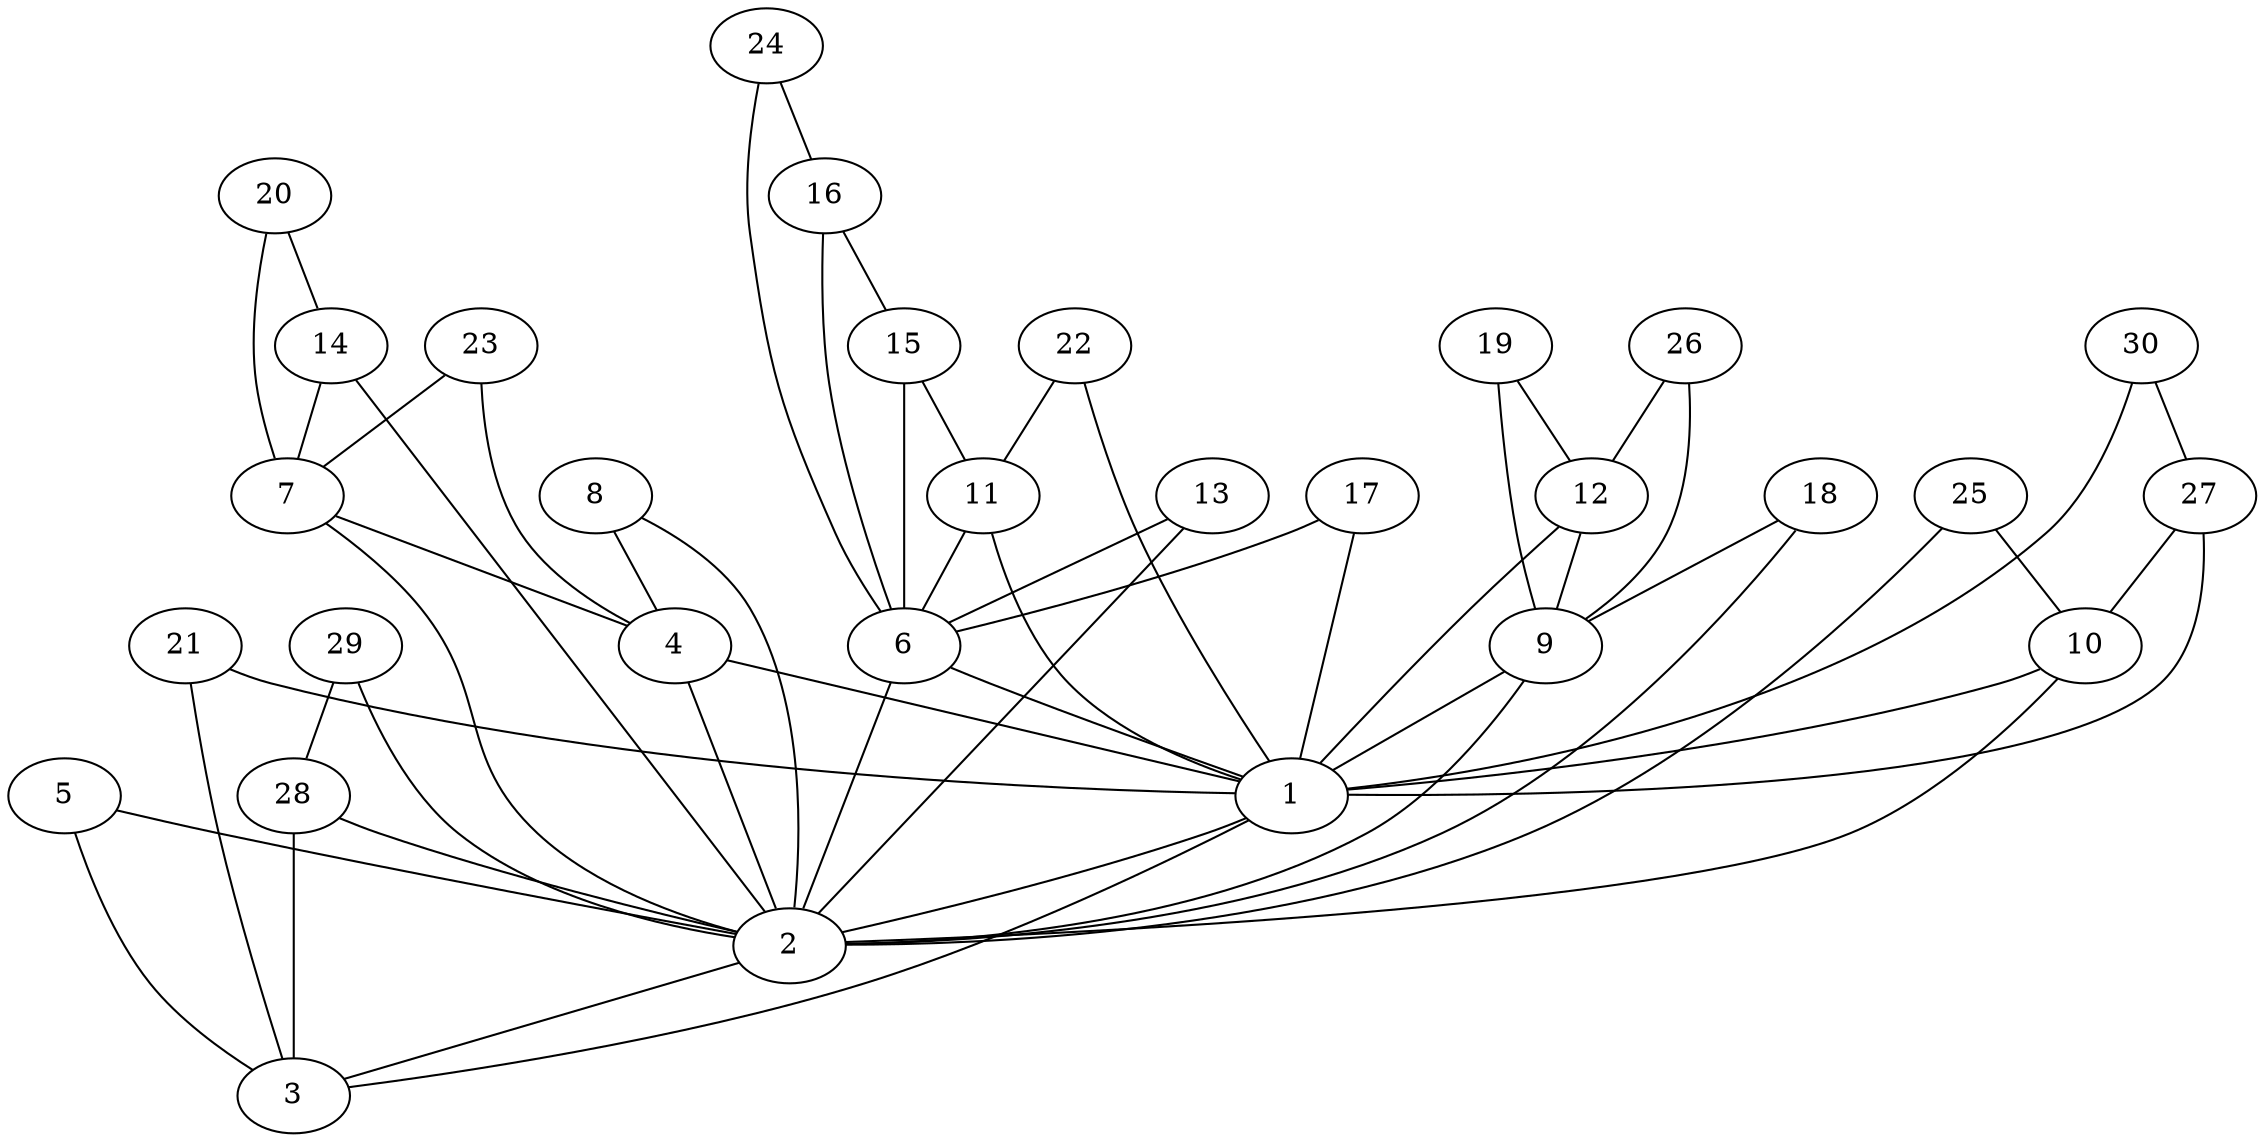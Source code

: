 graph x {
1 -- 2
1 -- 3
2 -- 3
4 -- 1
4 -- 2
5 -- 2
5 -- 3
6 -- 1
6 -- 2
7 -- 4
7 -- 2
8 -- 4
8 -- 2
9 -- 1
9 -- 2
10 -- 1
10 -- 2
11 -- 6
11 -- 1
12 -- 9
12 -- 1
13 -- 6
13 -- 2
14 -- 7
14 -- 2
15 -- 11
15 -- 6
16 -- 15
16 -- 6
17 -- 6
17 -- 1
18 -- 9
18 -- 2
19 -- 12
19 -- 9
20 -- 14
20 -- 7
21 -- 1
21 -- 3
22 -- 11
22 -- 1
23 -- 7
23 -- 4
24 -- 16
24 -- 6
25 -- 10
25 -- 2
26 -- 12
26 -- 9
27 -- 10
27 -- 1
28 -- 2
28 -- 3
29 -- 28
29 -- 2
30 -- 27
30 -- 1
}